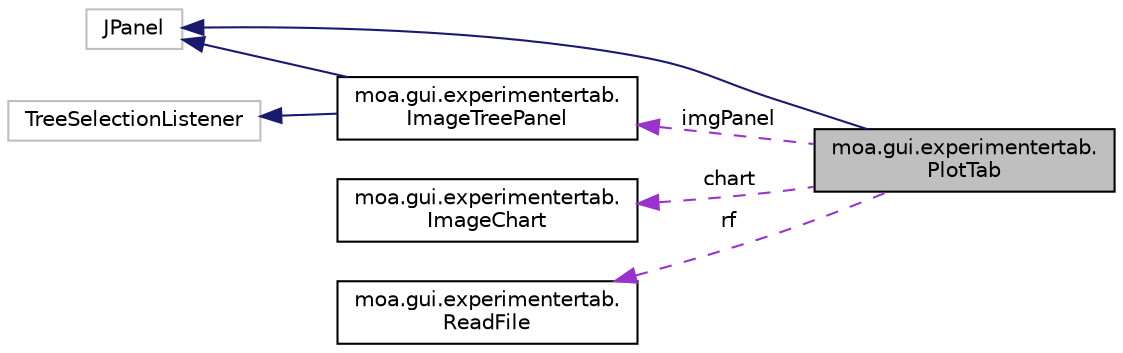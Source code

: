 digraph "moa.gui.experimentertab.PlotTab"
{
 // LATEX_PDF_SIZE
  edge [fontname="Helvetica",fontsize="10",labelfontname="Helvetica",labelfontsize="10"];
  node [fontname="Helvetica",fontsize="10",shape=record];
  rankdir="LR";
  Node1 [label="moa.gui.experimentertab.\lPlotTab",height=0.2,width=0.4,color="black", fillcolor="grey75", style="filled", fontcolor="black",tooltip=" "];
  Node2 -> Node1 [dir="back",color="midnightblue",fontsize="10",style="solid",fontname="Helvetica"];
  Node2 [label="JPanel",height=0.2,width=0.4,color="grey75", fillcolor="white", style="filled",tooltip=" "];
  Node3 -> Node1 [dir="back",color="darkorchid3",fontsize="10",style="dashed",label=" chart" ,fontname="Helvetica"];
  Node3 [label="moa.gui.experimentertab.\lImageChart",height=0.2,width=0.4,color="black", fillcolor="white", style="filled",URL="$classmoa_1_1gui_1_1experimentertab_1_1_image_chart.html",tooltip=" "];
  Node4 -> Node1 [dir="back",color="darkorchid3",fontsize="10",style="dashed",label=" rf" ,fontname="Helvetica"];
  Node4 [label="moa.gui.experimentertab.\lReadFile",height=0.2,width=0.4,color="black", fillcolor="white", style="filled",URL="$classmoa_1_1gui_1_1experimentertab_1_1_read_file.html",tooltip=" "];
  Node5 -> Node1 [dir="back",color="darkorchid3",fontsize="10",style="dashed",label=" imgPanel" ,fontname="Helvetica"];
  Node5 [label="moa.gui.experimentertab.\lImageTreePanel",height=0.2,width=0.4,color="black", fillcolor="white", style="filled",URL="$classmoa_1_1gui_1_1experimentertab_1_1_image_tree_panel.html",tooltip=" "];
  Node2 -> Node5 [dir="back",color="midnightblue",fontsize="10",style="solid",fontname="Helvetica"];
  Node6 -> Node5 [dir="back",color="midnightblue",fontsize="10",style="solid",fontname="Helvetica"];
  Node6 [label="TreeSelectionListener",height=0.2,width=0.4,color="grey75", fillcolor="white", style="filled",tooltip=" "];
}
